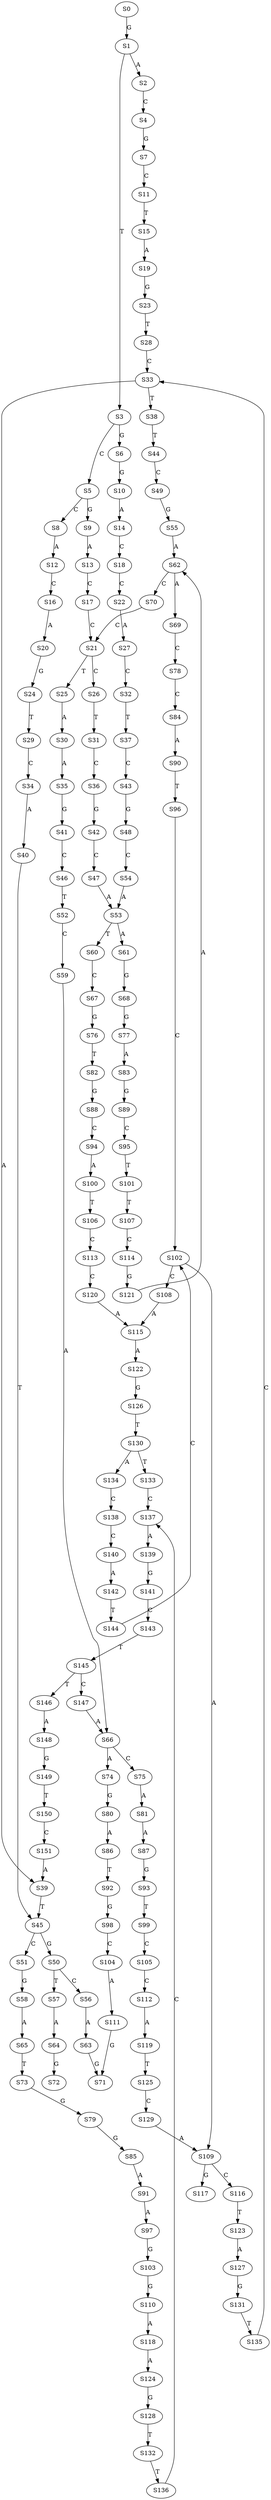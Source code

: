 strict digraph  {
	S0 -> S1 [ label = G ];
	S1 -> S2 [ label = A ];
	S1 -> S3 [ label = T ];
	S2 -> S4 [ label = C ];
	S3 -> S5 [ label = C ];
	S3 -> S6 [ label = G ];
	S4 -> S7 [ label = G ];
	S5 -> S8 [ label = C ];
	S5 -> S9 [ label = G ];
	S6 -> S10 [ label = G ];
	S7 -> S11 [ label = C ];
	S8 -> S12 [ label = A ];
	S9 -> S13 [ label = A ];
	S10 -> S14 [ label = A ];
	S11 -> S15 [ label = T ];
	S12 -> S16 [ label = C ];
	S13 -> S17 [ label = C ];
	S14 -> S18 [ label = C ];
	S15 -> S19 [ label = A ];
	S16 -> S20 [ label = A ];
	S17 -> S21 [ label = C ];
	S18 -> S22 [ label = C ];
	S19 -> S23 [ label = G ];
	S20 -> S24 [ label = G ];
	S21 -> S25 [ label = T ];
	S21 -> S26 [ label = C ];
	S22 -> S27 [ label = A ];
	S23 -> S28 [ label = T ];
	S24 -> S29 [ label = T ];
	S25 -> S30 [ label = A ];
	S26 -> S31 [ label = T ];
	S27 -> S32 [ label = C ];
	S28 -> S33 [ label = C ];
	S29 -> S34 [ label = C ];
	S30 -> S35 [ label = A ];
	S31 -> S36 [ label = C ];
	S32 -> S37 [ label = T ];
	S33 -> S38 [ label = T ];
	S33 -> S39 [ label = A ];
	S34 -> S40 [ label = A ];
	S35 -> S41 [ label = G ];
	S36 -> S42 [ label = G ];
	S37 -> S43 [ label = C ];
	S38 -> S44 [ label = T ];
	S39 -> S45 [ label = T ];
	S40 -> S45 [ label = T ];
	S41 -> S46 [ label = C ];
	S42 -> S47 [ label = C ];
	S43 -> S48 [ label = G ];
	S44 -> S49 [ label = C ];
	S45 -> S50 [ label = G ];
	S45 -> S51 [ label = C ];
	S46 -> S52 [ label = T ];
	S47 -> S53 [ label = A ];
	S48 -> S54 [ label = C ];
	S49 -> S55 [ label = G ];
	S50 -> S56 [ label = C ];
	S50 -> S57 [ label = T ];
	S51 -> S58 [ label = G ];
	S52 -> S59 [ label = C ];
	S53 -> S60 [ label = T ];
	S53 -> S61 [ label = A ];
	S54 -> S53 [ label = A ];
	S55 -> S62 [ label = A ];
	S56 -> S63 [ label = A ];
	S57 -> S64 [ label = A ];
	S58 -> S65 [ label = A ];
	S59 -> S66 [ label = A ];
	S60 -> S67 [ label = C ];
	S61 -> S68 [ label = G ];
	S62 -> S69 [ label = A ];
	S62 -> S70 [ label = C ];
	S63 -> S71 [ label = G ];
	S64 -> S72 [ label = G ];
	S65 -> S73 [ label = T ];
	S66 -> S74 [ label = A ];
	S66 -> S75 [ label = C ];
	S67 -> S76 [ label = G ];
	S68 -> S77 [ label = G ];
	S69 -> S78 [ label = C ];
	S70 -> S21 [ label = C ];
	S73 -> S79 [ label = G ];
	S74 -> S80 [ label = G ];
	S75 -> S81 [ label = A ];
	S76 -> S82 [ label = T ];
	S77 -> S83 [ label = A ];
	S78 -> S84 [ label = C ];
	S79 -> S85 [ label = G ];
	S80 -> S86 [ label = A ];
	S81 -> S87 [ label = A ];
	S82 -> S88 [ label = G ];
	S83 -> S89 [ label = G ];
	S84 -> S90 [ label = A ];
	S85 -> S91 [ label = A ];
	S86 -> S92 [ label = T ];
	S87 -> S93 [ label = G ];
	S88 -> S94 [ label = C ];
	S89 -> S95 [ label = C ];
	S90 -> S96 [ label = T ];
	S91 -> S97 [ label = A ];
	S92 -> S98 [ label = G ];
	S93 -> S99 [ label = T ];
	S94 -> S100 [ label = A ];
	S95 -> S101 [ label = T ];
	S96 -> S102 [ label = C ];
	S97 -> S103 [ label = G ];
	S98 -> S104 [ label = C ];
	S99 -> S105 [ label = C ];
	S100 -> S106 [ label = T ];
	S101 -> S107 [ label = T ];
	S102 -> S108 [ label = C ];
	S102 -> S109 [ label = A ];
	S103 -> S110 [ label = G ];
	S104 -> S111 [ label = A ];
	S105 -> S112 [ label = C ];
	S106 -> S113 [ label = C ];
	S107 -> S114 [ label = C ];
	S108 -> S115 [ label = A ];
	S109 -> S116 [ label = C ];
	S109 -> S117 [ label = G ];
	S110 -> S118 [ label = A ];
	S111 -> S71 [ label = G ];
	S112 -> S119 [ label = A ];
	S113 -> S120 [ label = C ];
	S114 -> S121 [ label = G ];
	S115 -> S122 [ label = A ];
	S116 -> S123 [ label = T ];
	S118 -> S124 [ label = A ];
	S119 -> S125 [ label = T ];
	S120 -> S115 [ label = A ];
	S121 -> S62 [ label = A ];
	S122 -> S126 [ label = G ];
	S123 -> S127 [ label = A ];
	S124 -> S128 [ label = G ];
	S125 -> S129 [ label = C ];
	S126 -> S130 [ label = T ];
	S127 -> S131 [ label = G ];
	S128 -> S132 [ label = T ];
	S129 -> S109 [ label = A ];
	S130 -> S133 [ label = T ];
	S130 -> S134 [ label = A ];
	S131 -> S135 [ label = T ];
	S132 -> S136 [ label = T ];
	S133 -> S137 [ label = C ];
	S134 -> S138 [ label = C ];
	S135 -> S33 [ label = C ];
	S136 -> S137 [ label = C ];
	S137 -> S139 [ label = A ];
	S138 -> S140 [ label = C ];
	S139 -> S141 [ label = G ];
	S140 -> S142 [ label = A ];
	S141 -> S143 [ label = C ];
	S142 -> S144 [ label = T ];
	S143 -> S145 [ label = T ];
	S144 -> S102 [ label = C ];
	S145 -> S146 [ label = T ];
	S145 -> S147 [ label = C ];
	S146 -> S148 [ label = A ];
	S147 -> S66 [ label = A ];
	S148 -> S149 [ label = G ];
	S149 -> S150 [ label = T ];
	S150 -> S151 [ label = C ];
	S151 -> S39 [ label = A ];
}
